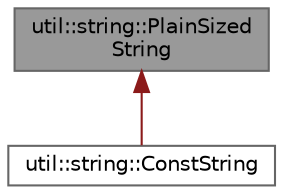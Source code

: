 digraph "util::string::PlainSizedString"
{
 // LATEX_PDF_SIZE
  bgcolor="transparent";
  edge [fontname=Helvetica,fontsize=10,labelfontname=Helvetica,labelfontsize=10];
  node [fontname=Helvetica,fontsize=10,shape=box,height=0.2,width=0.4];
  Node1 [id="Node000001",label="util::string::PlainSized\lString",height=0.2,width=0.4,color="gray40", fillcolor="grey60", style="filled", fontcolor="black",tooltip=" "];
  Node1 -> Node2 [id="edge1_Node000001_Node000002",dir="back",color="firebrick4",style="solid",tooltip=" "];
  Node2 [id="Node000002",label="util::string::ConstString",height=0.2,width=0.4,color="gray40", fillcolor="white", style="filled",URL="$d5/d27/classutil_1_1string_1_1ConstString.html",tooltip=" "];
}
